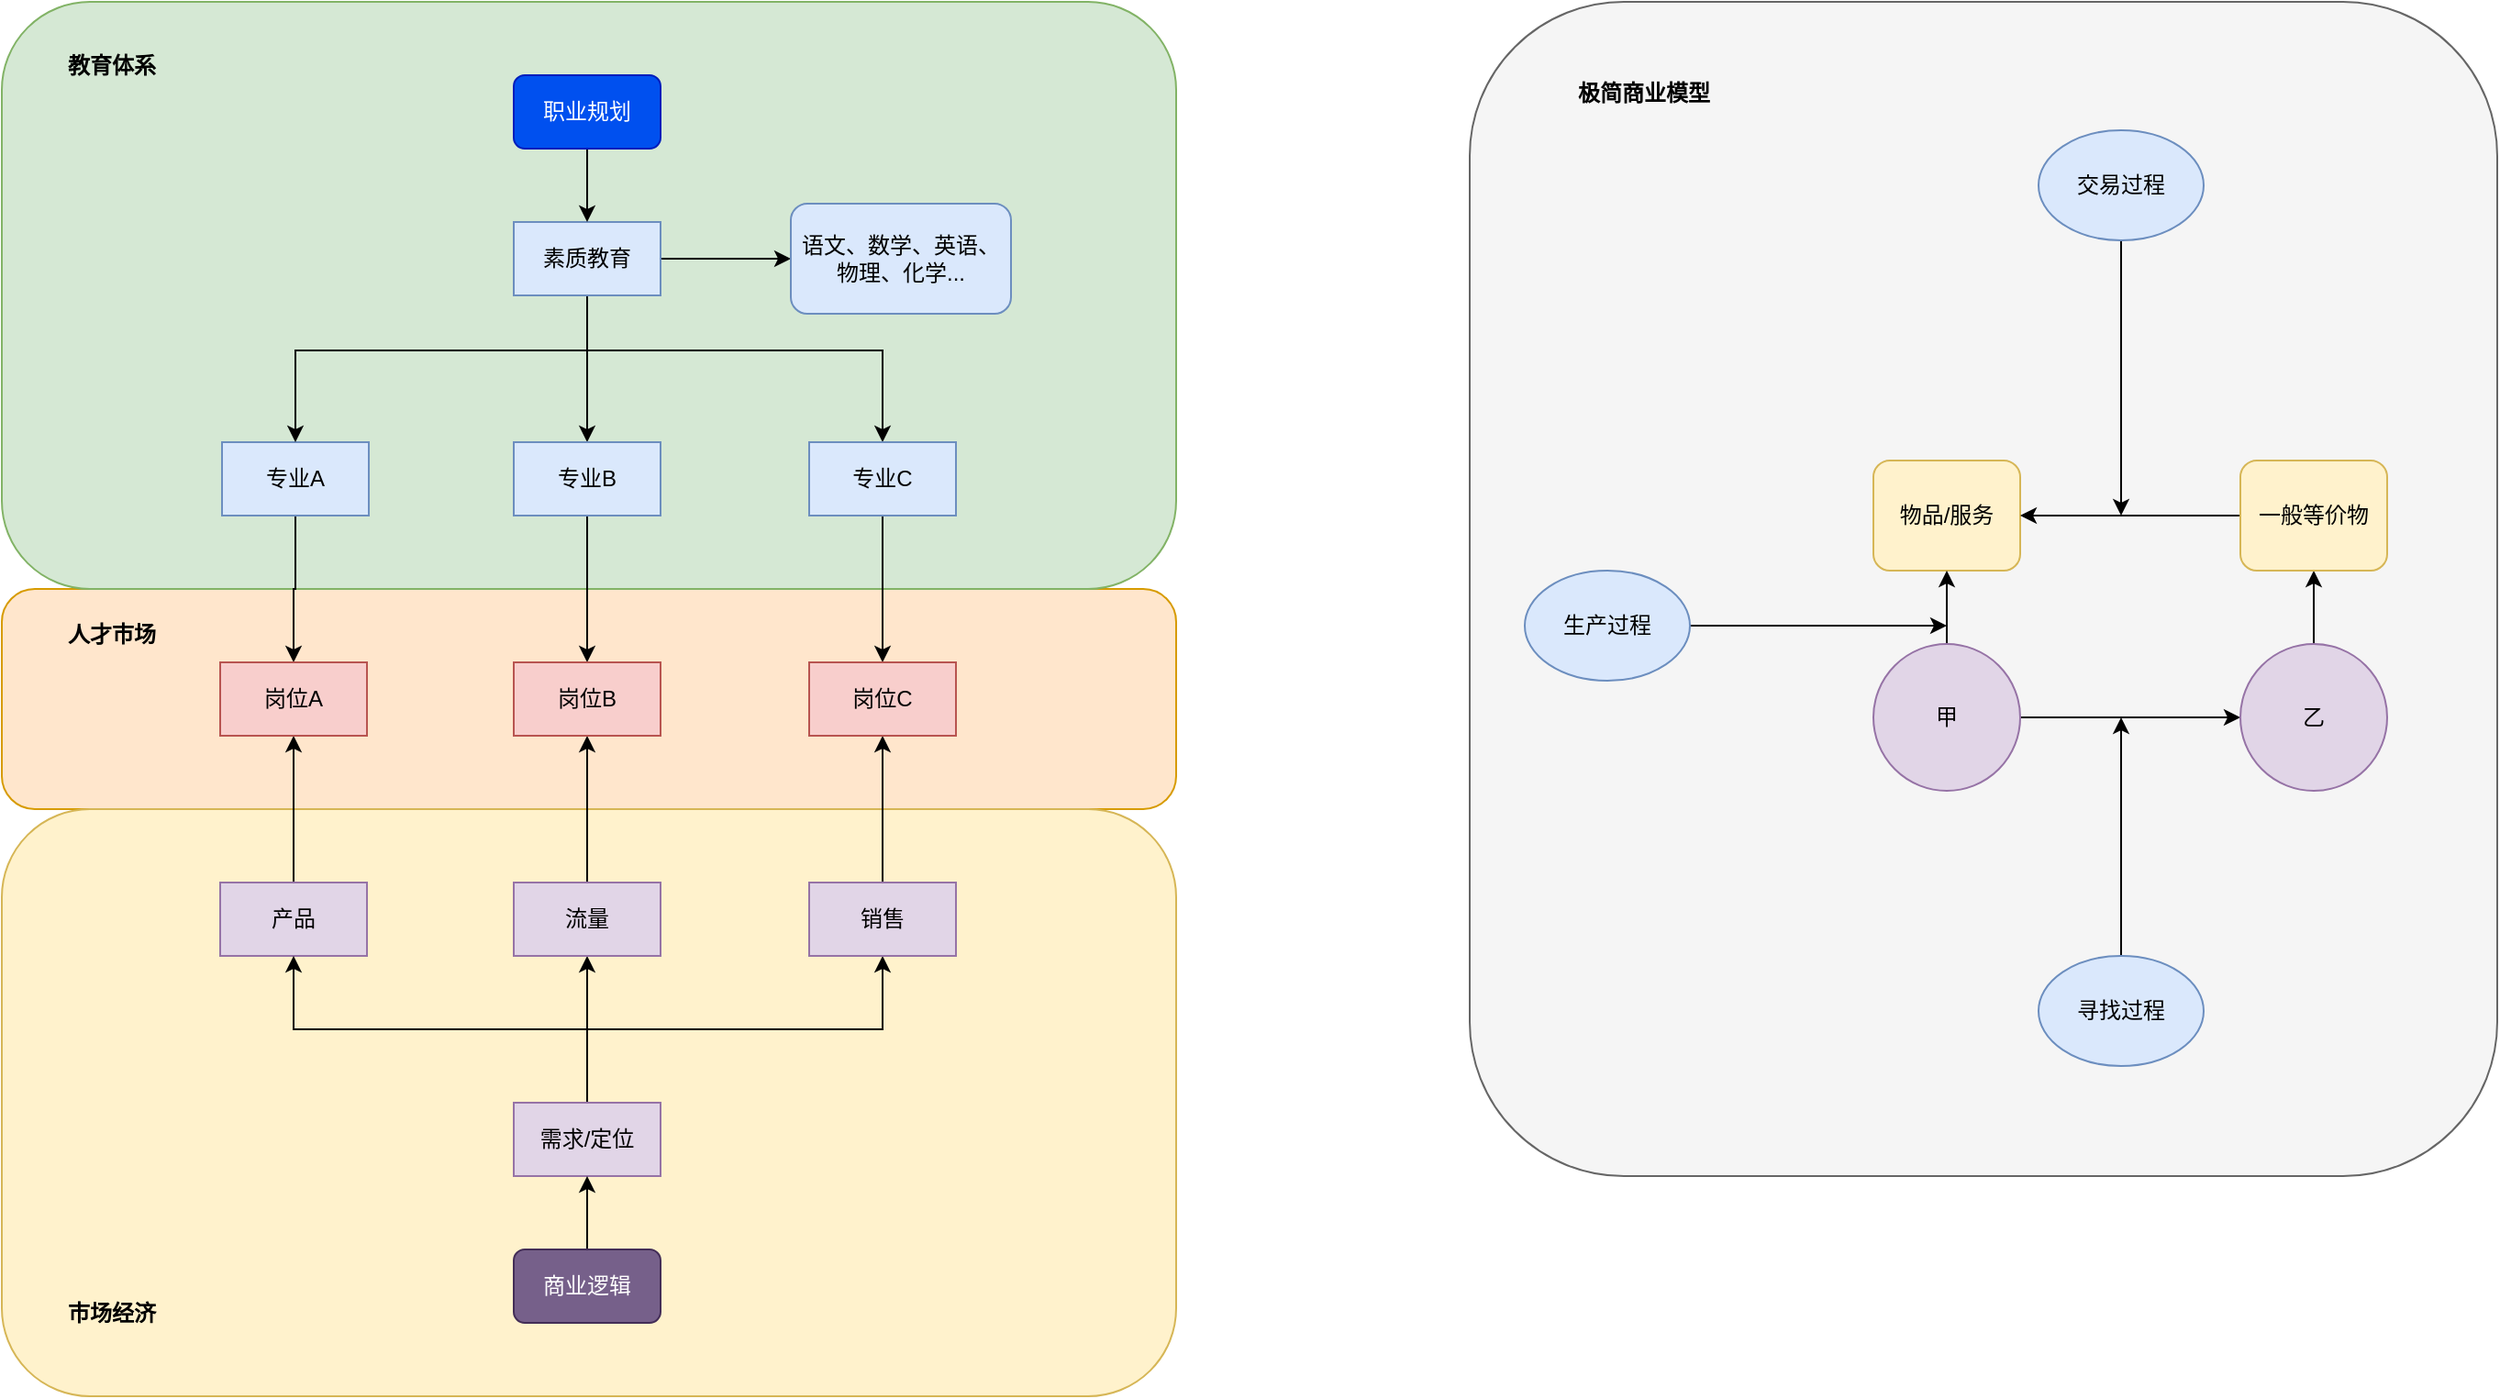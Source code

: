 <mxfile version="24.2.2" type="github">
  <diagram name="第 1 页" id="hnyhINtM0eCyKPwDplMp">
    <mxGraphModel dx="496" dy="1849" grid="1" gridSize="10" guides="1" tooltips="1" connect="1" arrows="1" fold="1" page="1" pageScale="1" pageWidth="827" pageHeight="1169" math="0" shadow="0">
      <root>
        <mxCell id="0" />
        <mxCell id="1" parent="0" />
        <mxCell id="-ldiU_Q2niAUXrp3zha3-76" value="" style="rounded=1;whiteSpace=wrap;html=1;fillColor=#ffe6cc;strokeColor=#d79b00;" parent="1" vertex="1">
          <mxGeometry x="920" y="-840" width="640" height="120" as="geometry" />
        </mxCell>
        <mxCell id="-ldiU_Q2niAUXrp3zha3-61" value="" style="rounded=1;whiteSpace=wrap;html=1;fillColor=#f5f5f5;strokeColor=#666666;fontColor=#333333;" parent="1" vertex="1">
          <mxGeometry x="1720" y="-1160" width="560" height="640" as="geometry" />
        </mxCell>
        <mxCell id="-ldiU_Q2niAUXrp3zha3-39" value="" style="rounded=1;whiteSpace=wrap;html=1;fillColor=#fff2cc;strokeColor=#d6b656;" parent="1" vertex="1">
          <mxGeometry x="920" y="-720" width="640" height="320" as="geometry" />
        </mxCell>
        <mxCell id="-ldiU_Q2niAUXrp3zha3-38" value="" style="rounded=1;whiteSpace=wrap;html=1;fillColor=#d5e8d4;strokeColor=#82b366;" parent="1" vertex="1">
          <mxGeometry x="920" y="-1160" width="640" height="320" as="geometry" />
        </mxCell>
        <mxCell id="-ldiU_Q2niAUXrp3zha3-67" style="edgeStyle=orthogonalEdgeStyle;rounded=0;orthogonalLoop=1;jettySize=auto;html=1;entryX=0.5;entryY=0;entryDx=0;entryDy=0;" parent="1" source="-ldiU_Q2niAUXrp3zha3-6" target="-ldiU_Q2niAUXrp3zha3-64" edge="1">
          <mxGeometry relative="1" as="geometry" />
        </mxCell>
        <mxCell id="-ldiU_Q2niAUXrp3zha3-6" value="专业A" style="rounded=0;whiteSpace=wrap;html=1;fillColor=#dae8fc;strokeColor=#6c8ebf;" parent="1" vertex="1">
          <mxGeometry x="1040" y="-920" width="80" height="40" as="geometry" />
        </mxCell>
        <mxCell id="-ldiU_Q2niAUXrp3zha3-70" style="edgeStyle=orthogonalEdgeStyle;rounded=0;orthogonalLoop=1;jettySize=auto;html=1;entryX=0.5;entryY=1;entryDx=0;entryDy=0;" parent="1" source="-ldiU_Q2niAUXrp3zha3-7" target="-ldiU_Q2niAUXrp3zha3-64" edge="1">
          <mxGeometry relative="1" as="geometry" />
        </mxCell>
        <mxCell id="-ldiU_Q2niAUXrp3zha3-7" value="产品" style="rounded=0;whiteSpace=wrap;html=1;fillColor=#e1d5e7;strokeColor=#9673a6;" parent="1" vertex="1">
          <mxGeometry x="1039" y="-680" width="80" height="40" as="geometry" />
        </mxCell>
        <mxCell id="-ldiU_Q2niAUXrp3zha3-8" style="edgeStyle=orthogonalEdgeStyle;rounded=0;orthogonalLoop=1;jettySize=auto;html=1;entryX=0.5;entryY=1;entryDx=0;entryDy=0;" parent="1" source="-ldiU_Q2niAUXrp3zha3-12" target="-ldiU_Q2niAUXrp3zha3-7" edge="1">
          <mxGeometry relative="1" as="geometry">
            <Array as="points">
              <mxPoint x="1239" y="-600" />
              <mxPoint x="1079" y="-600" />
            </Array>
          </mxGeometry>
        </mxCell>
        <mxCell id="-ldiU_Q2niAUXrp3zha3-9" style="edgeStyle=orthogonalEdgeStyle;rounded=0;orthogonalLoop=1;jettySize=auto;html=1;entryX=0.5;entryY=1;entryDx=0;entryDy=0;" parent="1" source="-ldiU_Q2niAUXrp3zha3-12" target="-ldiU_Q2niAUXrp3zha3-13" edge="1">
          <mxGeometry relative="1" as="geometry" />
        </mxCell>
        <mxCell id="-ldiU_Q2niAUXrp3zha3-10" style="edgeStyle=orthogonalEdgeStyle;rounded=0;orthogonalLoop=1;jettySize=auto;html=1;" parent="1" source="-ldiU_Q2niAUXrp3zha3-12" target="-ldiU_Q2niAUXrp3zha3-14" edge="1">
          <mxGeometry relative="1" as="geometry">
            <Array as="points">
              <mxPoint x="1239" y="-600" />
              <mxPoint x="1400" y="-600" />
            </Array>
          </mxGeometry>
        </mxCell>
        <mxCell id="-ldiU_Q2niAUXrp3zha3-12" value="需求/定位" style="rounded=0;whiteSpace=wrap;html=1;fillColor=#e1d5e7;strokeColor=#9673a6;" parent="1" vertex="1">
          <mxGeometry x="1199" y="-560" width="80" height="40" as="geometry" />
        </mxCell>
        <mxCell id="-ldiU_Q2niAUXrp3zha3-74" style="edgeStyle=orthogonalEdgeStyle;rounded=0;orthogonalLoop=1;jettySize=auto;html=1;entryX=0.5;entryY=1;entryDx=0;entryDy=0;" parent="1" source="-ldiU_Q2niAUXrp3zha3-13" target="-ldiU_Q2niAUXrp3zha3-65" edge="1">
          <mxGeometry relative="1" as="geometry" />
        </mxCell>
        <mxCell id="-ldiU_Q2niAUXrp3zha3-13" value="流量" style="rounded=0;whiteSpace=wrap;html=1;fillColor=#e1d5e7;strokeColor=#9673a6;" parent="1" vertex="1">
          <mxGeometry x="1199" y="-680" width="80" height="40" as="geometry" />
        </mxCell>
        <mxCell id="-ldiU_Q2niAUXrp3zha3-72" style="edgeStyle=orthogonalEdgeStyle;rounded=0;orthogonalLoop=1;jettySize=auto;html=1;entryX=0.5;entryY=1;entryDx=0;entryDy=0;" parent="1" source="-ldiU_Q2niAUXrp3zha3-14" target="-ldiU_Q2niAUXrp3zha3-66" edge="1">
          <mxGeometry relative="1" as="geometry" />
        </mxCell>
        <mxCell id="-ldiU_Q2niAUXrp3zha3-14" value="销售" style="rounded=0;whiteSpace=wrap;html=1;fillColor=#e1d5e7;strokeColor=#9673a6;" parent="1" vertex="1">
          <mxGeometry x="1360" y="-680" width="80" height="40" as="geometry" />
        </mxCell>
        <mxCell id="PhaqcLZGvFthCTXbbq5k-1" style="edgeStyle=orthogonalEdgeStyle;rounded=0;orthogonalLoop=1;jettySize=auto;html=1;entryX=0.5;entryY=0;entryDx=0;entryDy=0;" edge="1" parent="1" source="-ldiU_Q2niAUXrp3zha3-16" target="-ldiU_Q2niAUXrp3zha3-22">
          <mxGeometry relative="1" as="geometry" />
        </mxCell>
        <mxCell id="PhaqcLZGvFthCTXbbq5k-2" style="edgeStyle=orthogonalEdgeStyle;rounded=0;orthogonalLoop=1;jettySize=auto;html=1;entryX=0.5;entryY=0;entryDx=0;entryDy=0;" edge="1" parent="1" source="-ldiU_Q2niAUXrp3zha3-16" target="-ldiU_Q2niAUXrp3zha3-6">
          <mxGeometry relative="1" as="geometry">
            <Array as="points">
              <mxPoint x="1239" y="-970" />
              <mxPoint x="1080" y="-970" />
            </Array>
          </mxGeometry>
        </mxCell>
        <mxCell id="PhaqcLZGvFthCTXbbq5k-3" style="edgeStyle=orthogonalEdgeStyle;rounded=0;orthogonalLoop=1;jettySize=auto;html=1;" edge="1" parent="1" source="-ldiU_Q2niAUXrp3zha3-16" target="-ldiU_Q2niAUXrp3zha3-23">
          <mxGeometry relative="1" as="geometry">
            <Array as="points">
              <mxPoint x="1239" y="-970" />
              <mxPoint x="1400" y="-970" />
            </Array>
          </mxGeometry>
        </mxCell>
        <mxCell id="PhaqcLZGvFthCTXbbq5k-5" style="edgeStyle=orthogonalEdgeStyle;rounded=0;orthogonalLoop=1;jettySize=auto;html=1;" edge="1" parent="1" source="-ldiU_Q2niAUXrp3zha3-16" target="PhaqcLZGvFthCTXbbq5k-4">
          <mxGeometry relative="1" as="geometry" />
        </mxCell>
        <mxCell id="-ldiU_Q2niAUXrp3zha3-16" value="素质教育" style="rounded=0;whiteSpace=wrap;html=1;fillColor=#dae8fc;strokeColor=#6c8ebf;" parent="1" vertex="1">
          <mxGeometry x="1199" y="-1040" width="80" height="40" as="geometry" />
        </mxCell>
        <mxCell id="-ldiU_Q2niAUXrp3zha3-20" style="edgeStyle=orthogonalEdgeStyle;rounded=0;orthogonalLoop=1;jettySize=auto;html=1;entryX=0.5;entryY=1;entryDx=0;entryDy=0;" parent="1" source="-ldiU_Q2niAUXrp3zha3-19" target="-ldiU_Q2niAUXrp3zha3-12" edge="1">
          <mxGeometry relative="1" as="geometry" />
        </mxCell>
        <mxCell id="-ldiU_Q2niAUXrp3zha3-19" value="商业逻辑" style="rounded=1;whiteSpace=wrap;html=1;fillColor=#76608a;fontColor=#ffffff;strokeColor=#432D57;" parent="1" vertex="1">
          <mxGeometry x="1199" y="-480" width="80" height="40" as="geometry" />
        </mxCell>
        <mxCell id="-ldiU_Q2niAUXrp3zha3-68" style="edgeStyle=orthogonalEdgeStyle;rounded=0;orthogonalLoop=1;jettySize=auto;html=1;entryX=0.5;entryY=0;entryDx=0;entryDy=0;" parent="1" source="-ldiU_Q2niAUXrp3zha3-22" target="-ldiU_Q2niAUXrp3zha3-65" edge="1">
          <mxGeometry relative="1" as="geometry" />
        </mxCell>
        <mxCell id="-ldiU_Q2niAUXrp3zha3-22" value="专业B" style="rounded=0;whiteSpace=wrap;html=1;fillColor=#dae8fc;strokeColor=#6c8ebf;" parent="1" vertex="1">
          <mxGeometry x="1199" y="-920" width="80" height="40" as="geometry" />
        </mxCell>
        <mxCell id="-ldiU_Q2niAUXrp3zha3-69" style="edgeStyle=orthogonalEdgeStyle;rounded=0;orthogonalLoop=1;jettySize=auto;html=1;entryX=0.5;entryY=0;entryDx=0;entryDy=0;" parent="1" source="-ldiU_Q2niAUXrp3zha3-23" target="-ldiU_Q2niAUXrp3zha3-66" edge="1">
          <mxGeometry relative="1" as="geometry" />
        </mxCell>
        <mxCell id="-ldiU_Q2niAUXrp3zha3-23" value="专业C" style="rounded=0;whiteSpace=wrap;html=1;fillColor=#dae8fc;strokeColor=#6c8ebf;" parent="1" vertex="1">
          <mxGeometry x="1360" y="-920" width="80" height="40" as="geometry" />
        </mxCell>
        <mxCell id="-ldiU_Q2niAUXrp3zha3-37" style="edgeStyle=orthogonalEdgeStyle;rounded=0;orthogonalLoop=1;jettySize=auto;html=1;" parent="1" source="-ldiU_Q2niAUXrp3zha3-36" target="-ldiU_Q2niAUXrp3zha3-16" edge="1">
          <mxGeometry relative="1" as="geometry" />
        </mxCell>
        <mxCell id="-ldiU_Q2niAUXrp3zha3-36" value="职业规划" style="rounded=1;whiteSpace=wrap;html=1;fillColor=#0050ef;strokeColor=#001DBC;fontColor=#ffffff;" parent="1" vertex="1">
          <mxGeometry x="1199" y="-1120" width="80" height="40" as="geometry" />
        </mxCell>
        <mxCell id="-ldiU_Q2niAUXrp3zha3-40" value="教育体系" style="text;html=1;align=center;verticalAlign=middle;whiteSpace=wrap;rounded=0;fontStyle=1" parent="1" vertex="1">
          <mxGeometry x="930" y="-1140" width="100" height="30" as="geometry" />
        </mxCell>
        <mxCell id="-ldiU_Q2niAUXrp3zha3-41" value="市场经济" style="text;html=1;align=center;verticalAlign=middle;whiteSpace=wrap;rounded=0;fontStyle=1" parent="1" vertex="1">
          <mxGeometry x="930" y="-460" width="100" height="30" as="geometry" />
        </mxCell>
        <mxCell id="-ldiU_Q2niAUXrp3zha3-42" value="物品/服务" style="rounded=1;whiteSpace=wrap;html=1;fillColor=#fff2cc;strokeColor=#d6b656;" parent="1" vertex="1">
          <mxGeometry x="1940" y="-910" width="80" height="60" as="geometry" />
        </mxCell>
        <mxCell id="-ldiU_Q2niAUXrp3zha3-47" style="edgeStyle=orthogonalEdgeStyle;rounded=0;orthogonalLoop=1;jettySize=auto;html=1;entryX=0.5;entryY=1;entryDx=0;entryDy=0;" parent="1" source="-ldiU_Q2niAUXrp3zha3-43" target="-ldiU_Q2niAUXrp3zha3-42" edge="1">
          <mxGeometry relative="1" as="geometry" />
        </mxCell>
        <mxCell id="-ldiU_Q2niAUXrp3zha3-49" style="edgeStyle=orthogonalEdgeStyle;rounded=0;orthogonalLoop=1;jettySize=auto;html=1;" parent="1" source="-ldiU_Q2niAUXrp3zha3-43" target="-ldiU_Q2niAUXrp3zha3-44" edge="1">
          <mxGeometry relative="1" as="geometry" />
        </mxCell>
        <mxCell id="-ldiU_Q2niAUXrp3zha3-43" value="甲" style="ellipse;whiteSpace=wrap;html=1;aspect=fixed;fillColor=#e1d5e7;strokeColor=#9673a6;" parent="1" vertex="1">
          <mxGeometry x="1940" y="-810" width="80" height="80" as="geometry" />
        </mxCell>
        <mxCell id="-ldiU_Q2niAUXrp3zha3-48" style="edgeStyle=orthogonalEdgeStyle;rounded=0;orthogonalLoop=1;jettySize=auto;html=1;" parent="1" source="-ldiU_Q2niAUXrp3zha3-44" target="-ldiU_Q2niAUXrp3zha3-45" edge="1">
          <mxGeometry relative="1" as="geometry" />
        </mxCell>
        <mxCell id="-ldiU_Q2niAUXrp3zha3-44" value="乙" style="ellipse;whiteSpace=wrap;html=1;aspect=fixed;fillColor=#e1d5e7;strokeColor=#9673a6;" parent="1" vertex="1">
          <mxGeometry x="2140" y="-810" width="80" height="80" as="geometry" />
        </mxCell>
        <mxCell id="-ldiU_Q2niAUXrp3zha3-50" style="edgeStyle=orthogonalEdgeStyle;rounded=0;orthogonalLoop=1;jettySize=auto;html=1;" parent="1" source="-ldiU_Q2niAUXrp3zha3-45" target="-ldiU_Q2niAUXrp3zha3-42" edge="1">
          <mxGeometry relative="1" as="geometry" />
        </mxCell>
        <mxCell id="-ldiU_Q2niAUXrp3zha3-45" value="一般等价物" style="rounded=1;whiteSpace=wrap;html=1;fillColor=#fff2cc;strokeColor=#d6b656;" parent="1" vertex="1">
          <mxGeometry x="2140" y="-910" width="80" height="60" as="geometry" />
        </mxCell>
        <mxCell id="-ldiU_Q2niAUXrp3zha3-56" style="edgeStyle=orthogonalEdgeStyle;rounded=0;orthogonalLoop=1;jettySize=auto;html=1;" parent="1" source="-ldiU_Q2niAUXrp3zha3-55" edge="1">
          <mxGeometry relative="1" as="geometry">
            <mxPoint x="1980" y="-820" as="targetPoint" />
          </mxGeometry>
        </mxCell>
        <mxCell id="-ldiU_Q2niAUXrp3zha3-55" value="生产过程" style="ellipse;whiteSpace=wrap;html=1;fillColor=#dae8fc;strokeColor=#6c8ebf;" parent="1" vertex="1">
          <mxGeometry x="1750" y="-850" width="90" height="60" as="geometry" />
        </mxCell>
        <mxCell id="-ldiU_Q2niAUXrp3zha3-58" style="edgeStyle=orthogonalEdgeStyle;rounded=0;orthogonalLoop=1;jettySize=auto;html=1;" parent="1" source="-ldiU_Q2niAUXrp3zha3-57" edge="1">
          <mxGeometry relative="1" as="geometry">
            <mxPoint x="2075" y="-770" as="targetPoint" />
          </mxGeometry>
        </mxCell>
        <mxCell id="-ldiU_Q2niAUXrp3zha3-57" value="寻找过程" style="ellipse;whiteSpace=wrap;html=1;fillColor=#dae8fc;strokeColor=#6c8ebf;" parent="1" vertex="1">
          <mxGeometry x="2030" y="-640" width="90" height="60" as="geometry" />
        </mxCell>
        <mxCell id="-ldiU_Q2niAUXrp3zha3-60" style="edgeStyle=orthogonalEdgeStyle;rounded=0;orthogonalLoop=1;jettySize=auto;html=1;" parent="1" source="-ldiU_Q2niAUXrp3zha3-59" edge="1">
          <mxGeometry relative="1" as="geometry">
            <mxPoint x="2075" y="-880" as="targetPoint" />
          </mxGeometry>
        </mxCell>
        <mxCell id="-ldiU_Q2niAUXrp3zha3-59" value="交易过程" style="ellipse;whiteSpace=wrap;html=1;fillColor=#dae8fc;strokeColor=#6c8ebf;" parent="1" vertex="1">
          <mxGeometry x="2030" y="-1090" width="90" height="60" as="geometry" />
        </mxCell>
        <mxCell id="-ldiU_Q2niAUXrp3zha3-62" value="极简商业模型" style="text;html=1;align=center;verticalAlign=middle;whiteSpace=wrap;rounded=0;fontStyle=1" parent="1" vertex="1">
          <mxGeometry x="1770" y="-1130" width="90" height="40" as="geometry" />
        </mxCell>
        <mxCell id="-ldiU_Q2niAUXrp3zha3-64" value="岗位A" style="rounded=0;whiteSpace=wrap;html=1;fillColor=#f8cecc;strokeColor=#b85450;" parent="1" vertex="1">
          <mxGeometry x="1039" y="-800" width="80" height="40" as="geometry" />
        </mxCell>
        <mxCell id="-ldiU_Q2niAUXrp3zha3-65" value="岗位B" style="rounded=0;whiteSpace=wrap;html=1;fillColor=#f8cecc;strokeColor=#b85450;" parent="1" vertex="1">
          <mxGeometry x="1199" y="-800" width="80" height="40" as="geometry" />
        </mxCell>
        <mxCell id="-ldiU_Q2niAUXrp3zha3-66" value="岗位C" style="rounded=0;whiteSpace=wrap;html=1;fillColor=#f8cecc;strokeColor=#b85450;" parent="1" vertex="1">
          <mxGeometry x="1360" y="-800" width="80" height="40" as="geometry" />
        </mxCell>
        <mxCell id="-ldiU_Q2niAUXrp3zha3-79" value="人才市场" style="text;html=1;align=center;verticalAlign=middle;whiteSpace=wrap;rounded=0;fontStyle=1" parent="1" vertex="1">
          <mxGeometry x="930" y="-830" width="100" height="30" as="geometry" />
        </mxCell>
        <mxCell id="PhaqcLZGvFthCTXbbq5k-4" value="语文、数学、英语、物理、化学..." style="rounded=1;whiteSpace=wrap;html=1;fillColor=#dae8fc;strokeColor=#6c8ebf;" vertex="1" parent="1">
          <mxGeometry x="1350" y="-1050" width="120" height="60" as="geometry" />
        </mxCell>
      </root>
    </mxGraphModel>
  </diagram>
</mxfile>
